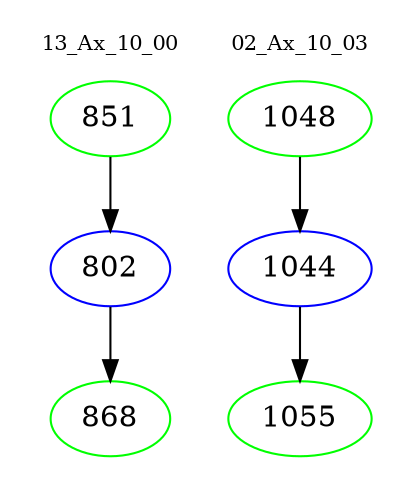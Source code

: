 digraph{
subgraph cluster_0 {
color = white
label = "13_Ax_10_00";
fontsize=10;
T0_851 [label="851", color="green"]
T0_851 -> T0_802 [color="black"]
T0_802 [label="802", color="blue"]
T0_802 -> T0_868 [color="black"]
T0_868 [label="868", color="green"]
}
subgraph cluster_1 {
color = white
label = "02_Ax_10_03";
fontsize=10;
T1_1048 [label="1048", color="green"]
T1_1048 -> T1_1044 [color="black"]
T1_1044 [label="1044", color="blue"]
T1_1044 -> T1_1055 [color="black"]
T1_1055 [label="1055", color="green"]
}
}

